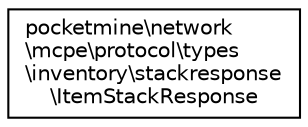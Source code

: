 digraph "Graphical Class Hierarchy"
{
 // INTERACTIVE_SVG=YES
 // LATEX_PDF_SIZE
  edge [fontname="Helvetica",fontsize="10",labelfontname="Helvetica",labelfontsize="10"];
  node [fontname="Helvetica",fontsize="10",shape=record];
  rankdir="LR";
  Node0 [label="pocketmine\\network\l\\mcpe\\protocol\\types\l\\inventory\\stackresponse\l\\ItemStackResponse",height=0.2,width=0.4,color="black", fillcolor="white", style="filled",URL="$d9/d13/classpocketmine_1_1network_1_1mcpe_1_1protocol_1_1types_1_1inventory_1_1stackresponse_1_1_item_stack_response.html",tooltip=" "];
}
